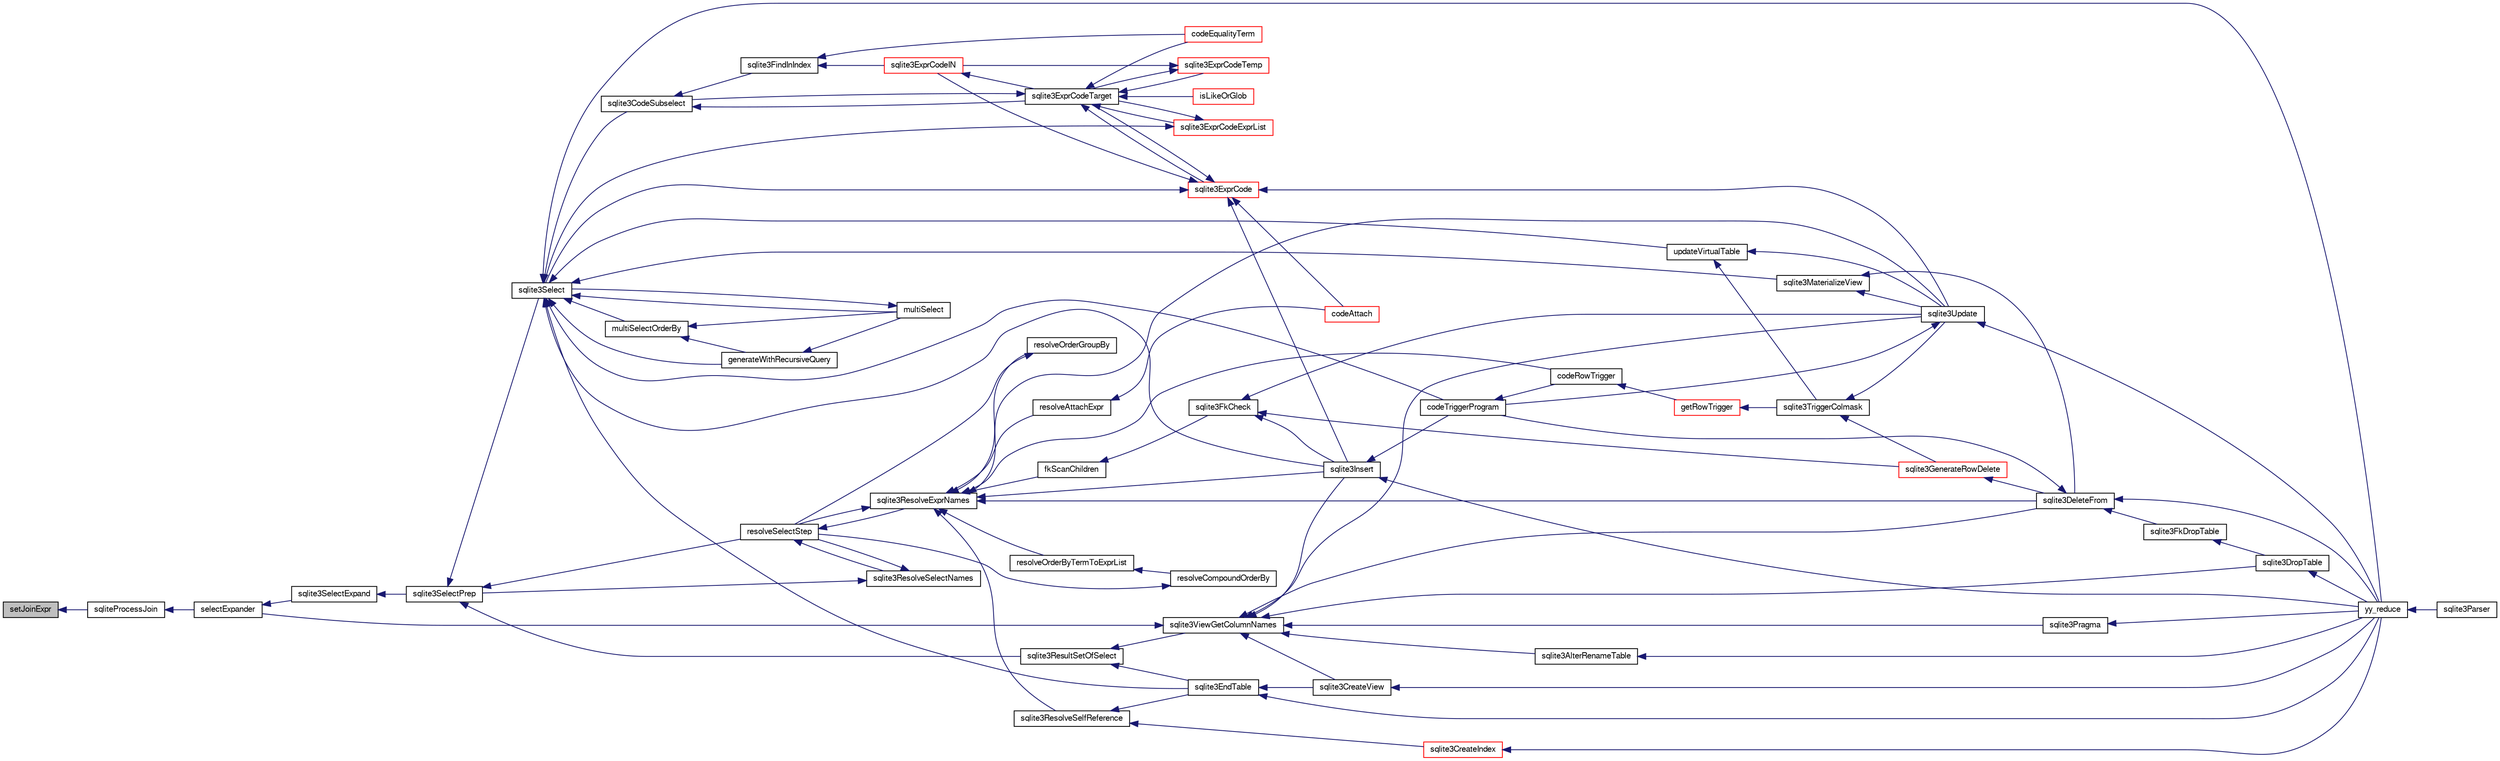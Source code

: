 digraph "setJoinExpr"
{
  edge [fontname="FreeSans",fontsize="10",labelfontname="FreeSans",labelfontsize="10"];
  node [fontname="FreeSans",fontsize="10",shape=record];
  rankdir="LR";
  Node291504 [label="setJoinExpr",height=0.2,width=0.4,color="black", fillcolor="grey75", style="filled", fontcolor="black"];
  Node291504 -> Node291505 [dir="back",color="midnightblue",fontsize="10",style="solid",fontname="FreeSans"];
  Node291505 [label="sqliteProcessJoin",height=0.2,width=0.4,color="black", fillcolor="white", style="filled",URL="$sqlite3_8c.html#a4c90acd601941efc455f7b09a7f9d6a9"];
  Node291505 -> Node291506 [dir="back",color="midnightblue",fontsize="10",style="solid",fontname="FreeSans"];
  Node291506 [label="selectExpander",height=0.2,width=0.4,color="black", fillcolor="white", style="filled",URL="$sqlite3_8c.html#abee977318fbf74531340c6e41b0ca953"];
  Node291506 -> Node291507 [dir="back",color="midnightblue",fontsize="10",style="solid",fontname="FreeSans"];
  Node291507 [label="sqlite3SelectExpand",height=0.2,width=0.4,color="black", fillcolor="white", style="filled",URL="$sqlite3_8c.html#ae55acd1d8219505e629c2148950fa3de"];
  Node291507 -> Node291508 [dir="back",color="midnightblue",fontsize="10",style="solid",fontname="FreeSans"];
  Node291508 [label="sqlite3SelectPrep",height=0.2,width=0.4,color="black", fillcolor="white", style="filled",URL="$sqlite3_8c.html#aa4385bd53c0a43dea72fbc23cc78e1c6"];
  Node291508 -> Node291509 [dir="back",color="midnightblue",fontsize="10",style="solid",fontname="FreeSans"];
  Node291509 [label="resolveSelectStep",height=0.2,width=0.4,color="black", fillcolor="white", style="filled",URL="$sqlite3_8c.html#a0b9015a9e505c63fd104dcbad672c814"];
  Node291509 -> Node291510 [dir="back",color="midnightblue",fontsize="10",style="solid",fontname="FreeSans"];
  Node291510 [label="sqlite3ResolveExprNames",height=0.2,width=0.4,color="black", fillcolor="white", style="filled",URL="$sqlite3_8c.html#a537cf717a3f847807d3a3fd65da636ad"];
  Node291510 -> Node291511 [dir="back",color="midnightblue",fontsize="10",style="solid",fontname="FreeSans"];
  Node291511 [label="resolveOrderByTermToExprList",height=0.2,width=0.4,color="black", fillcolor="white", style="filled",URL="$sqlite3_8c.html#ac7f7eabdc769257622ad90aac3e02fe6"];
  Node291511 -> Node291512 [dir="back",color="midnightblue",fontsize="10",style="solid",fontname="FreeSans"];
  Node291512 [label="resolveCompoundOrderBy",height=0.2,width=0.4,color="black", fillcolor="white", style="filled",URL="$sqlite3_8c.html#a462c5aa49cfd6aad6a92fa60ddefc569"];
  Node291512 -> Node291509 [dir="back",color="midnightblue",fontsize="10",style="solid",fontname="FreeSans"];
  Node291510 -> Node291513 [dir="back",color="midnightblue",fontsize="10",style="solid",fontname="FreeSans"];
  Node291513 [label="resolveOrderGroupBy",height=0.2,width=0.4,color="black", fillcolor="white", style="filled",URL="$sqlite3_8c.html#a4dc8ed6177a5de887eae1010992e3d00"];
  Node291513 -> Node291509 [dir="back",color="midnightblue",fontsize="10",style="solid",fontname="FreeSans"];
  Node291510 -> Node291509 [dir="back",color="midnightblue",fontsize="10",style="solid",fontname="FreeSans"];
  Node291510 -> Node291514 [dir="back",color="midnightblue",fontsize="10",style="solid",fontname="FreeSans"];
  Node291514 [label="sqlite3ResolveSelfReference",height=0.2,width=0.4,color="black", fillcolor="white", style="filled",URL="$sqlite3_8c.html#ab524095a849de78f8728167d19336094"];
  Node291514 -> Node291515 [dir="back",color="midnightblue",fontsize="10",style="solid",fontname="FreeSans"];
  Node291515 [label="sqlite3EndTable",height=0.2,width=0.4,color="black", fillcolor="white", style="filled",URL="$sqlite3_8c.html#a7b5f2c66c0f0b6f819d970ca389768b0"];
  Node291515 -> Node291516 [dir="back",color="midnightblue",fontsize="10",style="solid",fontname="FreeSans"];
  Node291516 [label="sqlite3CreateView",height=0.2,width=0.4,color="black", fillcolor="white", style="filled",URL="$sqlite3_8c.html#a9d85cb00ff71dee5cd9a019503a6982e"];
  Node291516 -> Node291517 [dir="back",color="midnightblue",fontsize="10",style="solid",fontname="FreeSans"];
  Node291517 [label="yy_reduce",height=0.2,width=0.4,color="black", fillcolor="white", style="filled",URL="$sqlite3_8c.html#a7c419a9b25711c666a9a2449ef377f14"];
  Node291517 -> Node291518 [dir="back",color="midnightblue",fontsize="10",style="solid",fontname="FreeSans"];
  Node291518 [label="sqlite3Parser",height=0.2,width=0.4,color="black", fillcolor="white", style="filled",URL="$sqlite3_8c.html#a0327d71a5fabe0b6a343d78a2602e72a"];
  Node291515 -> Node291517 [dir="back",color="midnightblue",fontsize="10",style="solid",fontname="FreeSans"];
  Node291514 -> Node291519 [dir="back",color="midnightblue",fontsize="10",style="solid",fontname="FreeSans"];
  Node291519 [label="sqlite3CreateIndex",height=0.2,width=0.4,color="red", fillcolor="white", style="filled",URL="$sqlite3_8c.html#a8dbe5e590ab6c58a8c45f34f7c81e825"];
  Node291519 -> Node291517 [dir="back",color="midnightblue",fontsize="10",style="solid",fontname="FreeSans"];
  Node291510 -> Node291522 [dir="back",color="midnightblue",fontsize="10",style="solid",fontname="FreeSans"];
  Node291522 [label="resolveAttachExpr",height=0.2,width=0.4,color="black", fillcolor="white", style="filled",URL="$sqlite3_8c.html#a2b0ae2ee3fae38ccc805f582a9ce38f5"];
  Node291522 -> Node291523 [dir="back",color="midnightblue",fontsize="10",style="solid",fontname="FreeSans"];
  Node291523 [label="codeAttach",height=0.2,width=0.4,color="red", fillcolor="white", style="filled",URL="$sqlite3_8c.html#ade4e9e30d828a19c191fdcb098676d5b"];
  Node291510 -> Node291526 [dir="back",color="midnightblue",fontsize="10",style="solid",fontname="FreeSans"];
  Node291526 [label="sqlite3DeleteFrom",height=0.2,width=0.4,color="black", fillcolor="white", style="filled",URL="$sqlite3_8c.html#ab9b4b45349188b49eabb23f94608a091"];
  Node291526 -> Node291527 [dir="back",color="midnightblue",fontsize="10",style="solid",fontname="FreeSans"];
  Node291527 [label="sqlite3FkDropTable",height=0.2,width=0.4,color="black", fillcolor="white", style="filled",URL="$sqlite3_8c.html#a1218c6fc74e89152ceaa4760e82f5ef9"];
  Node291527 -> Node291528 [dir="back",color="midnightblue",fontsize="10",style="solid",fontname="FreeSans"];
  Node291528 [label="sqlite3DropTable",height=0.2,width=0.4,color="black", fillcolor="white", style="filled",URL="$sqlite3_8c.html#a5534f77364b5568783c0e50db3c9defb"];
  Node291528 -> Node291517 [dir="back",color="midnightblue",fontsize="10",style="solid",fontname="FreeSans"];
  Node291526 -> Node291529 [dir="back",color="midnightblue",fontsize="10",style="solid",fontname="FreeSans"];
  Node291529 [label="codeTriggerProgram",height=0.2,width=0.4,color="black", fillcolor="white", style="filled",URL="$sqlite3_8c.html#a120801f59d9281d201d2ff4b2606836e"];
  Node291529 -> Node291530 [dir="back",color="midnightblue",fontsize="10",style="solid",fontname="FreeSans"];
  Node291530 [label="codeRowTrigger",height=0.2,width=0.4,color="black", fillcolor="white", style="filled",URL="$sqlite3_8c.html#a463cea5aaaf388b560b206570a0022fc"];
  Node291530 -> Node291531 [dir="back",color="midnightblue",fontsize="10",style="solid",fontname="FreeSans"];
  Node291531 [label="getRowTrigger",height=0.2,width=0.4,color="red", fillcolor="white", style="filled",URL="$sqlite3_8c.html#a69626ef20b540d1a2b19cf56f3f45689"];
  Node291531 -> Node291539 [dir="back",color="midnightblue",fontsize="10",style="solid",fontname="FreeSans"];
  Node291539 [label="sqlite3TriggerColmask",height=0.2,width=0.4,color="black", fillcolor="white", style="filled",URL="$sqlite3_8c.html#acace8e99e37ae5e84ea03c65e820c540"];
  Node291539 -> Node291534 [dir="back",color="midnightblue",fontsize="10",style="solid",fontname="FreeSans"];
  Node291534 [label="sqlite3GenerateRowDelete",height=0.2,width=0.4,color="red", fillcolor="white", style="filled",URL="$sqlite3_8c.html#a2c76cbf3027fc18fdbb8cb4cd96b77d9"];
  Node291534 -> Node291526 [dir="back",color="midnightblue",fontsize="10",style="solid",fontname="FreeSans"];
  Node291539 -> Node291537 [dir="back",color="midnightblue",fontsize="10",style="solid",fontname="FreeSans"];
  Node291537 [label="sqlite3Update",height=0.2,width=0.4,color="black", fillcolor="white", style="filled",URL="$sqlite3_8c.html#ac5aa67c46e8cc8174566fabe6809fafa"];
  Node291537 -> Node291529 [dir="back",color="midnightblue",fontsize="10",style="solid",fontname="FreeSans"];
  Node291537 -> Node291517 [dir="back",color="midnightblue",fontsize="10",style="solid",fontname="FreeSans"];
  Node291526 -> Node291517 [dir="back",color="midnightblue",fontsize="10",style="solid",fontname="FreeSans"];
  Node291510 -> Node291540 [dir="back",color="midnightblue",fontsize="10",style="solid",fontname="FreeSans"];
  Node291540 [label="fkScanChildren",height=0.2,width=0.4,color="black", fillcolor="white", style="filled",URL="$sqlite3_8c.html#a67c9dcb484336b3155e7a82a037d4691"];
  Node291540 -> Node291541 [dir="back",color="midnightblue",fontsize="10",style="solid",fontname="FreeSans"];
  Node291541 [label="sqlite3FkCheck",height=0.2,width=0.4,color="black", fillcolor="white", style="filled",URL="$sqlite3_8c.html#aa38fb76c7d6f48f19772877a41703b92"];
  Node291541 -> Node291534 [dir="back",color="midnightblue",fontsize="10",style="solid",fontname="FreeSans"];
  Node291541 -> Node291536 [dir="back",color="midnightblue",fontsize="10",style="solid",fontname="FreeSans"];
  Node291536 [label="sqlite3Insert",height=0.2,width=0.4,color="black", fillcolor="white", style="filled",URL="$sqlite3_8c.html#a5b17c9c2000bae6bdff8e6be48d7dc2b"];
  Node291536 -> Node291529 [dir="back",color="midnightblue",fontsize="10",style="solid",fontname="FreeSans"];
  Node291536 -> Node291517 [dir="back",color="midnightblue",fontsize="10",style="solid",fontname="FreeSans"];
  Node291541 -> Node291537 [dir="back",color="midnightblue",fontsize="10",style="solid",fontname="FreeSans"];
  Node291510 -> Node291536 [dir="back",color="midnightblue",fontsize="10",style="solid",fontname="FreeSans"];
  Node291510 -> Node291530 [dir="back",color="midnightblue",fontsize="10",style="solid",fontname="FreeSans"];
  Node291510 -> Node291537 [dir="back",color="midnightblue",fontsize="10",style="solid",fontname="FreeSans"];
  Node291509 -> Node291542 [dir="back",color="midnightblue",fontsize="10",style="solid",fontname="FreeSans"];
  Node291542 [label="sqlite3ResolveSelectNames",height=0.2,width=0.4,color="black", fillcolor="white", style="filled",URL="$sqlite3_8c.html#a0cf10c480643b1ab9eaa02056a400734"];
  Node291542 -> Node291509 [dir="back",color="midnightblue",fontsize="10",style="solid",fontname="FreeSans"];
  Node291542 -> Node291508 [dir="back",color="midnightblue",fontsize="10",style="solid",fontname="FreeSans"];
  Node291508 -> Node291543 [dir="back",color="midnightblue",fontsize="10",style="solid",fontname="FreeSans"];
  Node291543 [label="sqlite3ResultSetOfSelect",height=0.2,width=0.4,color="black", fillcolor="white", style="filled",URL="$sqlite3_8c.html#ade35a86757654a36498d74152aa2fda8"];
  Node291543 -> Node291515 [dir="back",color="midnightblue",fontsize="10",style="solid",fontname="FreeSans"];
  Node291543 -> Node291544 [dir="back",color="midnightblue",fontsize="10",style="solid",fontname="FreeSans"];
  Node291544 [label="sqlite3ViewGetColumnNames",height=0.2,width=0.4,color="black", fillcolor="white", style="filled",URL="$sqlite3_8c.html#aebc7cd8d9e2bd174ae0a60363d3f6ce8"];
  Node291544 -> Node291545 [dir="back",color="midnightblue",fontsize="10",style="solid",fontname="FreeSans"];
  Node291545 [label="sqlite3AlterRenameTable",height=0.2,width=0.4,color="black", fillcolor="white", style="filled",URL="$sqlite3_8c.html#aa5cfdb507ff74e559f2efb0318c96d2c"];
  Node291545 -> Node291517 [dir="back",color="midnightblue",fontsize="10",style="solid",fontname="FreeSans"];
  Node291544 -> Node291516 [dir="back",color="midnightblue",fontsize="10",style="solid",fontname="FreeSans"];
  Node291544 -> Node291528 [dir="back",color="midnightblue",fontsize="10",style="solid",fontname="FreeSans"];
  Node291544 -> Node291526 [dir="back",color="midnightblue",fontsize="10",style="solid",fontname="FreeSans"];
  Node291544 -> Node291536 [dir="back",color="midnightblue",fontsize="10",style="solid",fontname="FreeSans"];
  Node291544 -> Node291546 [dir="back",color="midnightblue",fontsize="10",style="solid",fontname="FreeSans"];
  Node291546 [label="sqlite3Pragma",height=0.2,width=0.4,color="black", fillcolor="white", style="filled",URL="$sqlite3_8c.html#a111391370f58f8e6a6eca51fd34d62ed"];
  Node291546 -> Node291517 [dir="back",color="midnightblue",fontsize="10",style="solid",fontname="FreeSans"];
  Node291544 -> Node291506 [dir="back",color="midnightblue",fontsize="10",style="solid",fontname="FreeSans"];
  Node291544 -> Node291537 [dir="back",color="midnightblue",fontsize="10",style="solid",fontname="FreeSans"];
  Node291508 -> Node291547 [dir="back",color="midnightblue",fontsize="10",style="solid",fontname="FreeSans"];
  Node291547 [label="sqlite3Select",height=0.2,width=0.4,color="black", fillcolor="white", style="filled",URL="$sqlite3_8c.html#a2465ee8c956209ba4b272477b7c21a45"];
  Node291547 -> Node291548 [dir="back",color="midnightblue",fontsize="10",style="solid",fontname="FreeSans"];
  Node291548 [label="sqlite3CodeSubselect",height=0.2,width=0.4,color="black", fillcolor="white", style="filled",URL="$sqlite3_8c.html#aa69b46d2204a1d1b110107a1be12ee0c"];
  Node291548 -> Node291549 [dir="back",color="midnightblue",fontsize="10",style="solid",fontname="FreeSans"];
  Node291549 [label="sqlite3FindInIndex",height=0.2,width=0.4,color="black", fillcolor="white", style="filled",URL="$sqlite3_8c.html#af7d8c56ab0231f44bb5f87b3fafeffb2"];
  Node291549 -> Node291550 [dir="back",color="midnightblue",fontsize="10",style="solid",fontname="FreeSans"];
  Node291550 [label="sqlite3ExprCodeIN",height=0.2,width=0.4,color="red", fillcolor="white", style="filled",URL="$sqlite3_8c.html#ad9cf4f5b5ffb90c24a4a0900c8626193"];
  Node291550 -> Node291551 [dir="back",color="midnightblue",fontsize="10",style="solid",fontname="FreeSans"];
  Node291551 [label="sqlite3ExprCodeTarget",height=0.2,width=0.4,color="black", fillcolor="white", style="filled",URL="$sqlite3_8c.html#a4f308397a0a3ed299ed31aaa1ae2a293"];
  Node291551 -> Node291548 [dir="back",color="midnightblue",fontsize="10",style="solid",fontname="FreeSans"];
  Node291551 -> Node291552 [dir="back",color="midnightblue",fontsize="10",style="solid",fontname="FreeSans"];
  Node291552 [label="sqlite3ExprCodeTemp",height=0.2,width=0.4,color="red", fillcolor="white", style="filled",URL="$sqlite3_8c.html#a3bc5c1ccb3c5851847e2aeb4a84ae1fc"];
  Node291552 -> Node291550 [dir="back",color="midnightblue",fontsize="10",style="solid",fontname="FreeSans"];
  Node291552 -> Node291551 [dir="back",color="midnightblue",fontsize="10",style="solid",fontname="FreeSans"];
  Node291551 -> Node291565 [dir="back",color="midnightblue",fontsize="10",style="solid",fontname="FreeSans"];
  Node291565 [label="sqlite3ExprCode",height=0.2,width=0.4,color="red", fillcolor="white", style="filled",URL="$sqlite3_8c.html#a75f270fb0b111b86924cca4ea507b417"];
  Node291565 -> Node291550 [dir="back",color="midnightblue",fontsize="10",style="solid",fontname="FreeSans"];
  Node291565 -> Node291551 [dir="back",color="midnightblue",fontsize="10",style="solid",fontname="FreeSans"];
  Node291565 -> Node291523 [dir="back",color="midnightblue",fontsize="10",style="solid",fontname="FreeSans"];
  Node291565 -> Node291536 [dir="back",color="midnightblue",fontsize="10",style="solid",fontname="FreeSans"];
  Node291565 -> Node291547 [dir="back",color="midnightblue",fontsize="10",style="solid",fontname="FreeSans"];
  Node291565 -> Node291537 [dir="back",color="midnightblue",fontsize="10",style="solid",fontname="FreeSans"];
  Node291551 -> Node291574 [dir="back",color="midnightblue",fontsize="10",style="solid",fontname="FreeSans"];
  Node291574 [label="sqlite3ExprCodeExprList",height=0.2,width=0.4,color="red", fillcolor="white", style="filled",URL="$sqlite3_8c.html#a05b2b3dc3de7565de24eb3a2ff4e9566"];
  Node291574 -> Node291551 [dir="back",color="midnightblue",fontsize="10",style="solid",fontname="FreeSans"];
  Node291574 -> Node291547 [dir="back",color="midnightblue",fontsize="10",style="solid",fontname="FreeSans"];
  Node291551 -> Node291577 [dir="back",color="midnightblue",fontsize="10",style="solid",fontname="FreeSans"];
  Node291577 [label="isLikeOrGlob",height=0.2,width=0.4,color="red", fillcolor="white", style="filled",URL="$sqlite3_8c.html#a6c38e495198bf8976f68d1a6ebd74a50"];
  Node291551 -> Node291586 [dir="back",color="midnightblue",fontsize="10",style="solid",fontname="FreeSans"];
  Node291586 [label="codeEqualityTerm",height=0.2,width=0.4,color="red", fillcolor="white", style="filled",URL="$sqlite3_8c.html#ad88a57073f031452c9843e97f15acc47"];
  Node291549 -> Node291586 [dir="back",color="midnightblue",fontsize="10",style="solid",fontname="FreeSans"];
  Node291548 -> Node291551 [dir="back",color="midnightblue",fontsize="10",style="solid",fontname="FreeSans"];
  Node291547 -> Node291515 [dir="back",color="midnightblue",fontsize="10",style="solid",fontname="FreeSans"];
  Node291547 -> Node291588 [dir="back",color="midnightblue",fontsize="10",style="solid",fontname="FreeSans"];
  Node291588 [label="sqlite3MaterializeView",height=0.2,width=0.4,color="black", fillcolor="white", style="filled",URL="$sqlite3_8c.html#a4557984b0b75f998fb0c3f231c9b1def"];
  Node291588 -> Node291526 [dir="back",color="midnightblue",fontsize="10",style="solid",fontname="FreeSans"];
  Node291588 -> Node291537 [dir="back",color="midnightblue",fontsize="10",style="solid",fontname="FreeSans"];
  Node291547 -> Node291536 [dir="back",color="midnightblue",fontsize="10",style="solid",fontname="FreeSans"];
  Node291547 -> Node291570 [dir="back",color="midnightblue",fontsize="10",style="solid",fontname="FreeSans"];
  Node291570 [label="generateWithRecursiveQuery",height=0.2,width=0.4,color="black", fillcolor="white", style="filled",URL="$sqlite3_8c.html#ade2c3663fa9c3b9676507984b9483942"];
  Node291570 -> Node291571 [dir="back",color="midnightblue",fontsize="10",style="solid",fontname="FreeSans"];
  Node291571 [label="multiSelect",height=0.2,width=0.4,color="black", fillcolor="white", style="filled",URL="$sqlite3_8c.html#a6456c61f3d9b2389738753cedfa24fa7"];
  Node291571 -> Node291547 [dir="back",color="midnightblue",fontsize="10",style="solid",fontname="FreeSans"];
  Node291547 -> Node291571 [dir="back",color="midnightblue",fontsize="10",style="solid",fontname="FreeSans"];
  Node291547 -> Node291572 [dir="back",color="midnightblue",fontsize="10",style="solid",fontname="FreeSans"];
  Node291572 [label="multiSelectOrderBy",height=0.2,width=0.4,color="black", fillcolor="white", style="filled",URL="$sqlite3_8c.html#afcdb8488c6f4dfdadaf9f04bca35b808"];
  Node291572 -> Node291570 [dir="back",color="midnightblue",fontsize="10",style="solid",fontname="FreeSans"];
  Node291572 -> Node291571 [dir="back",color="midnightblue",fontsize="10",style="solid",fontname="FreeSans"];
  Node291547 -> Node291529 [dir="back",color="midnightblue",fontsize="10",style="solid",fontname="FreeSans"];
  Node291547 -> Node291589 [dir="back",color="midnightblue",fontsize="10",style="solid",fontname="FreeSans"];
  Node291589 [label="updateVirtualTable",height=0.2,width=0.4,color="black", fillcolor="white", style="filled",URL="$sqlite3_8c.html#a740220531db9293c39a2cdd7da3f74e1"];
  Node291589 -> Node291539 [dir="back",color="midnightblue",fontsize="10",style="solid",fontname="FreeSans"];
  Node291589 -> Node291537 [dir="back",color="midnightblue",fontsize="10",style="solid",fontname="FreeSans"];
  Node291547 -> Node291517 [dir="back",color="midnightblue",fontsize="10",style="solid",fontname="FreeSans"];
}
